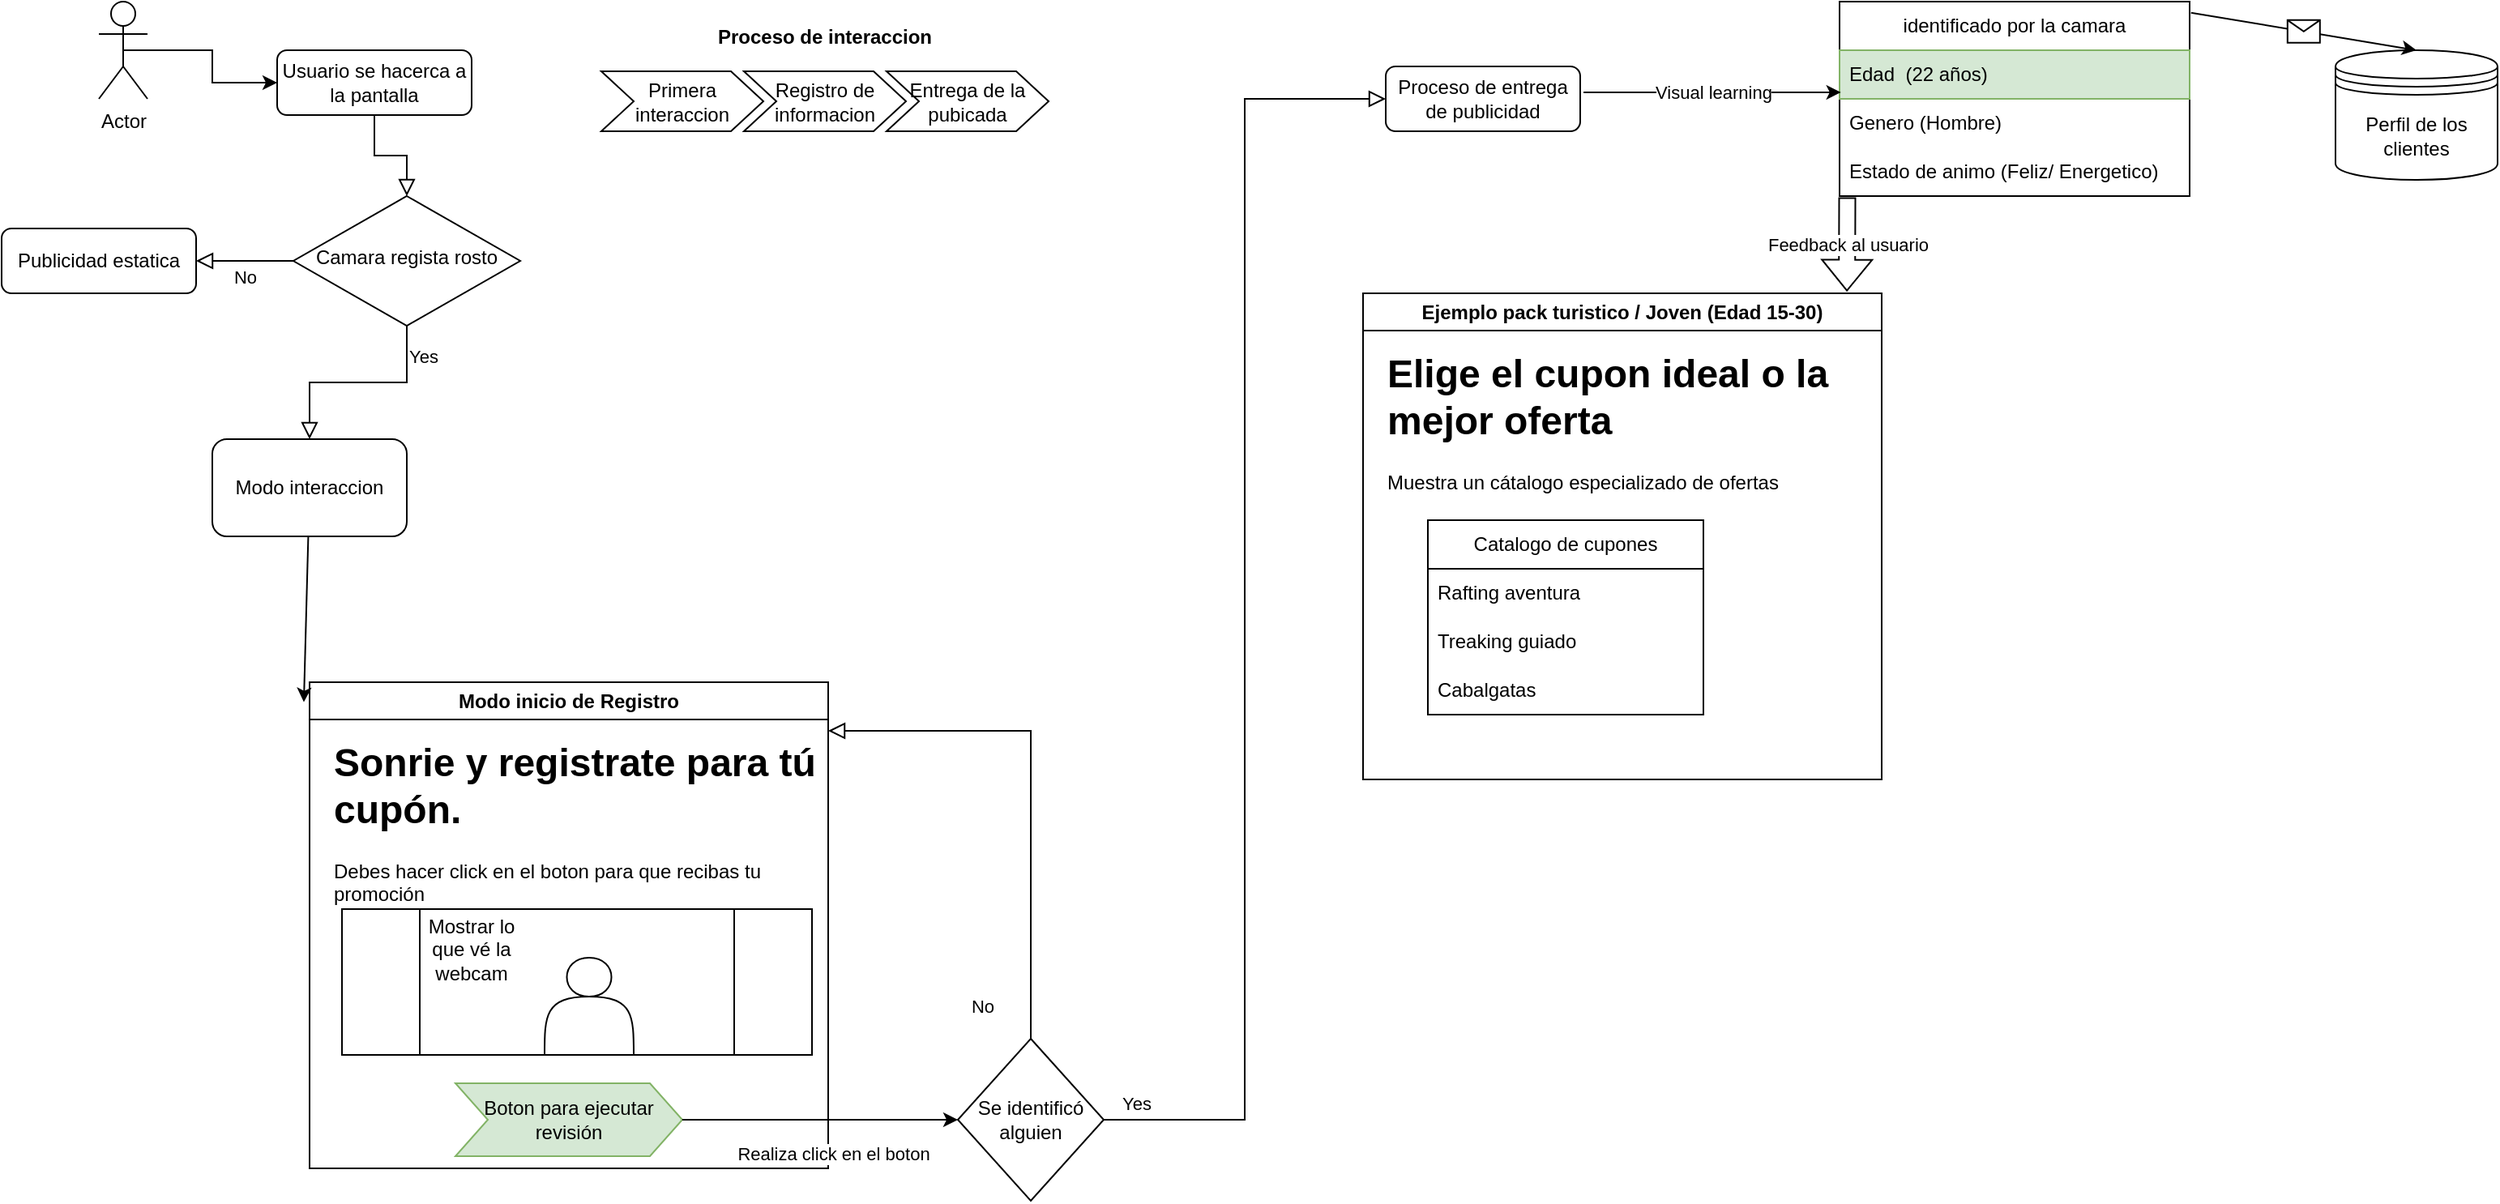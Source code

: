 <mxfile version="20.8.13" type="device"><diagram id="C5RBs43oDa-KdzZeNtuy" name="Page-1"><mxGraphModel dx="1267" dy="453" grid="1" gridSize="10" guides="1" tooltips="1" connect="1" arrows="1" fold="1" page="1" pageScale="1" pageWidth="827" pageHeight="1169" math="0" shadow="0"><root><mxCell id="WIyWlLk6GJQsqaUBKTNV-0"/><mxCell id="WIyWlLk6GJQsqaUBKTNV-1" parent="WIyWlLk6GJQsqaUBKTNV-0"/><mxCell id="WIyWlLk6GJQsqaUBKTNV-2" value="" style="rounded=0;html=1;jettySize=auto;orthogonalLoop=1;fontSize=11;endArrow=block;endFill=0;endSize=8;strokeWidth=1;shadow=0;labelBackgroundColor=none;edgeStyle=orthogonalEdgeStyle;" parent="WIyWlLk6GJQsqaUBKTNV-1" source="WIyWlLk6GJQsqaUBKTNV-3" target="WIyWlLk6GJQsqaUBKTNV-6" edge="1"><mxGeometry relative="1" as="geometry"/></mxCell><mxCell id="WIyWlLk6GJQsqaUBKTNV-3" value="Usuario se hacerca a la pantalla" style="rounded=1;whiteSpace=wrap;html=1;fontSize=12;glass=0;strokeWidth=1;shadow=0;" parent="WIyWlLk6GJQsqaUBKTNV-1" vertex="1"><mxGeometry x="-560" y="40" width="120" height="40" as="geometry"/></mxCell><mxCell id="WIyWlLk6GJQsqaUBKTNV-4" value="Yes" style="rounded=0;html=1;jettySize=auto;orthogonalLoop=1;fontSize=11;endArrow=block;endFill=0;endSize=8;strokeWidth=1;shadow=0;labelBackgroundColor=none;edgeStyle=orthogonalEdgeStyle;" parent="WIyWlLk6GJQsqaUBKTNV-1" source="WIyWlLk6GJQsqaUBKTNV-6" target="iWz4YRzY6Gp75o8E6zB9-2" edge="1"><mxGeometry x="-0.714" y="10" relative="1" as="geometry"><mxPoint as="offset"/><mxPoint x="-500" y="250" as="targetPoint"/></mxGeometry></mxCell><mxCell id="WIyWlLk6GJQsqaUBKTNV-5" value="No" style="edgeStyle=orthogonalEdgeStyle;rounded=0;html=1;jettySize=auto;orthogonalLoop=1;fontSize=11;endArrow=block;endFill=0;endSize=8;strokeWidth=1;shadow=0;labelBackgroundColor=none;" parent="WIyWlLk6GJQsqaUBKTNV-1" source="WIyWlLk6GJQsqaUBKTNV-6" target="WIyWlLk6GJQsqaUBKTNV-7" edge="1"><mxGeometry y="10" relative="1" as="geometry"><mxPoint as="offset"/></mxGeometry></mxCell><mxCell id="WIyWlLk6GJQsqaUBKTNV-6" value="Camara regista rosto" style="rhombus;whiteSpace=wrap;html=1;shadow=0;fontFamily=Helvetica;fontSize=12;align=center;strokeWidth=1;spacing=6;spacingTop=-4;" parent="WIyWlLk6GJQsqaUBKTNV-1" vertex="1"><mxGeometry x="-550" y="130" width="140" height="80" as="geometry"/></mxCell><mxCell id="WIyWlLk6GJQsqaUBKTNV-7" value="Publicidad estatica" style="rounded=1;whiteSpace=wrap;html=1;fontSize=12;glass=0;strokeWidth=1;shadow=0;" parent="WIyWlLk6GJQsqaUBKTNV-1" vertex="1"><mxGeometry x="-730" y="150" width="120" height="40" as="geometry"/></mxCell><mxCell id="iWz4YRzY6Gp75o8E6zB9-2" value="Modo interaccion" style="rounded=1;whiteSpace=wrap;html=1;" vertex="1" parent="WIyWlLk6GJQsqaUBKTNV-1"><mxGeometry x="-600" y="280" width="120" height="60" as="geometry"/></mxCell><mxCell id="iWz4YRzY6Gp75o8E6zB9-5" value="Modo inicio de Registro" style="swimlane;whiteSpace=wrap;html=1;" vertex="1" parent="WIyWlLk6GJQsqaUBKTNV-1"><mxGeometry x="-540" y="430" width="320" height="300" as="geometry"><mxRectangle x="120" y="420" width="140" height="30" as="alternateBounds"/></mxGeometry></mxCell><mxCell id="iWz4YRzY6Gp75o8E6zB9-3" value="&lt;h1&gt;&lt;span style=&quot;background-color: initial;&quot;&gt;Sonrie y registrate para tú cupón.&lt;/span&gt;&lt;/h1&gt;&lt;div&gt;&lt;span style=&quot;background-color: initial;&quot;&gt;Debes hacer click en el boton para que recibas tu promoción&lt;/span&gt;&lt;/div&gt;" style="text;html=1;strokeColor=none;fillColor=none;spacing=5;spacingTop=-20;whiteSpace=wrap;overflow=hidden;rounded=0;" vertex="1" parent="iWz4YRzY6Gp75o8E6zB9-5"><mxGeometry x="10" y="30" width="310" height="110" as="geometry"/></mxCell><mxCell id="iWz4YRzY6Gp75o8E6zB9-4" value="Boton para ejecutar revisión" style="shape=step;perimeter=stepPerimeter;whiteSpace=wrap;html=1;fixedSize=1;fillColor=#d5e8d4;strokeColor=#82b366;" vertex="1" parent="iWz4YRzY6Gp75o8E6zB9-5"><mxGeometry x="90" y="247.5" width="140" height="45" as="geometry"/></mxCell><mxCell id="iWz4YRzY6Gp75o8E6zB9-21" value="" style="shape=process;whiteSpace=wrap;html=1;backgroundOutline=1;size=0.167;" vertex="1" parent="iWz4YRzY6Gp75o8E6zB9-5"><mxGeometry x="20" y="140" width="290" height="90" as="geometry"/></mxCell><mxCell id="iWz4YRzY6Gp75o8E6zB9-26" value="Mostrar lo que vé la webcam" style="text;html=1;strokeColor=none;fillColor=none;align=center;verticalAlign=middle;whiteSpace=wrap;rounded=0;" vertex="1" parent="iWz4YRzY6Gp75o8E6zB9-5"><mxGeometry x="70" y="150" width="60" height="30" as="geometry"/></mxCell><mxCell id="iWz4YRzY6Gp75o8E6zB9-62" value="" style="shape=actor;whiteSpace=wrap;html=1;" vertex="1" parent="iWz4YRzY6Gp75o8E6zB9-5"><mxGeometry x="145" y="170" width="55" height="60" as="geometry"/></mxCell><mxCell id="iWz4YRzY6Gp75o8E6zB9-7" value="" style="endArrow=classic;html=1;rounded=0;entryX=-0.011;entryY=0.041;entryDx=0;entryDy=0;entryPerimeter=0;" edge="1" parent="WIyWlLk6GJQsqaUBKTNV-1" source="iWz4YRzY6Gp75o8E6zB9-2" target="iWz4YRzY6Gp75o8E6zB9-5"><mxGeometry width="50" height="50" relative="1" as="geometry"><mxPoint x="-410" y="350" as="sourcePoint"/><mxPoint x="-406" y="310" as="targetPoint"/></mxGeometry></mxCell><mxCell id="iWz4YRzY6Gp75o8E6zB9-17" value="identificado por la camara" style="swimlane;fontStyle=0;childLayout=stackLayout;horizontal=1;startSize=30;horizontalStack=0;resizeParent=1;resizeParentMax=0;resizeLast=0;collapsible=1;marginBottom=0;whiteSpace=wrap;html=1;" vertex="1" parent="WIyWlLk6GJQsqaUBKTNV-1"><mxGeometry x="404" y="10" width="216" height="120" as="geometry"/></mxCell><mxCell id="iWz4YRzY6Gp75o8E6zB9-18" value="Edad&amp;nbsp; (22 años)" style="text;strokeColor=#82b366;fillColor=#d5e8d4;align=left;verticalAlign=middle;spacingLeft=4;spacingRight=4;overflow=hidden;points=[[0,0.5],[1,0.5]];portConstraint=eastwest;rotatable=0;whiteSpace=wrap;html=1;" vertex="1" parent="iWz4YRzY6Gp75o8E6zB9-17"><mxGeometry y="30" width="216" height="30" as="geometry"/></mxCell><mxCell id="iWz4YRzY6Gp75o8E6zB9-19" value="Genero (Hombre)" style="text;strokeColor=none;fillColor=none;align=left;verticalAlign=middle;spacingLeft=4;spacingRight=4;overflow=hidden;points=[[0,0.5],[1,0.5]];portConstraint=eastwest;rotatable=0;whiteSpace=wrap;html=1;" vertex="1" parent="iWz4YRzY6Gp75o8E6zB9-17"><mxGeometry y="60" width="216" height="30" as="geometry"/></mxCell><mxCell id="iWz4YRzY6Gp75o8E6zB9-20" value="Estado de animo (Feliz/ Energetico)" style="text;strokeColor=none;fillColor=none;align=left;verticalAlign=middle;spacingLeft=4;spacingRight=4;overflow=hidden;points=[[0,0.5],[1,0.5]];portConstraint=eastwest;rotatable=0;whiteSpace=wrap;html=1;" vertex="1" parent="iWz4YRzY6Gp75o8E6zB9-17"><mxGeometry y="90" width="216" height="30" as="geometry"/></mxCell><mxCell id="iWz4YRzY6Gp75o8E6zB9-24" value="" style="endArrow=classic;html=1;rounded=0;entryX=0.004;entryY=-0.135;entryDx=0;entryDy=0;entryPerimeter=0;exitX=1.017;exitY=0.4;exitDx=0;exitDy=0;exitPerimeter=0;" edge="1" parent="WIyWlLk6GJQsqaUBKTNV-1" source="iWz4YRzY6Gp75o8E6zB9-34" target="iWz4YRzY6Gp75o8E6zB9-19"><mxGeometry relative="1" as="geometry"><mxPoint x="214" y="200" as="sourcePoint"/><mxPoint x="324" y="440" as="targetPoint"/><Array as="points"/></mxGeometry></mxCell><mxCell id="iWz4YRzY6Gp75o8E6zB9-25" value="Visual learning" style="edgeLabel;resizable=0;html=1;align=center;verticalAlign=middle;" connectable="0" vertex="1" parent="iWz4YRzY6Gp75o8E6zB9-24"><mxGeometry relative="1" as="geometry"/></mxCell><mxCell id="iWz4YRzY6Gp75o8E6zB9-29" value="Se identificó alguien" style="rhombus;whiteSpace=wrap;html=1;" vertex="1" parent="WIyWlLk6GJQsqaUBKTNV-1"><mxGeometry x="-140" y="650" width="90" height="100" as="geometry"/></mxCell><mxCell id="iWz4YRzY6Gp75o8E6zB9-34" value="Proceso de entrega de publicidad" style="rounded=1;whiteSpace=wrap;html=1;" vertex="1" parent="WIyWlLk6GJQsqaUBKTNV-1"><mxGeometry x="124" y="50" width="120" height="40" as="geometry"/></mxCell><mxCell id="iWz4YRzY6Gp75o8E6zB9-37" value="No" style="edgeStyle=orthogonalEdgeStyle;rounded=0;html=1;jettySize=auto;orthogonalLoop=1;fontSize=11;endArrow=block;endFill=0;endSize=8;strokeWidth=1;shadow=0;labelBackgroundColor=none;entryX=1;entryY=0;entryDx=0;entryDy=0;exitX=0.5;exitY=0;exitDx=0;exitDy=0;" edge="1" parent="WIyWlLk6GJQsqaUBKTNV-1" source="iWz4YRzY6Gp75o8E6zB9-29" target="iWz4YRzY6Gp75o8E6zB9-3"><mxGeometry x="-0.873" y="30" relative="1" as="geometry"><mxPoint as="offset"/><mxPoint x="-540" y="180" as="sourcePoint"/><mxPoint x="-600" y="180" as="targetPoint"/><Array as="points"><mxPoint x="-95" y="460"/></Array></mxGeometry></mxCell><mxCell id="iWz4YRzY6Gp75o8E6zB9-47" value="Ejemplo pack turistico / Joven (Edad 15-30)" style="swimlane;whiteSpace=wrap;html=1;" vertex="1" parent="WIyWlLk6GJQsqaUBKTNV-1"><mxGeometry x="110" y="190" width="320" height="300" as="geometry"><mxRectangle x="120" y="420" width="140" height="30" as="alternateBounds"/></mxGeometry></mxCell><mxCell id="iWz4YRzY6Gp75o8E6zB9-48" value="&lt;h1&gt;Elige el cupon ideal o la mejor oferta&lt;br&gt;&lt;/h1&gt;&lt;div&gt;&lt;span style=&quot;background-color: initial;&quot;&gt;Muestra un cátalogo especializado de ofertas&lt;/span&gt;&lt;/div&gt;" style="text;html=1;strokeColor=none;fillColor=none;spacing=5;spacingTop=-20;whiteSpace=wrap;overflow=hidden;rounded=0;" vertex="1" parent="iWz4YRzY6Gp75o8E6zB9-47"><mxGeometry x="10" y="30" width="290" height="100" as="geometry"/></mxCell><mxCell id="iWz4YRzY6Gp75o8E6zB9-58" value="Catalogo de cupones" style="swimlane;fontStyle=0;childLayout=stackLayout;horizontal=1;startSize=30;horizontalStack=0;resizeParent=1;resizeParentMax=0;resizeLast=0;collapsible=1;marginBottom=0;whiteSpace=wrap;html=1;" vertex="1" parent="iWz4YRzY6Gp75o8E6zB9-47"><mxGeometry x="40" y="140" width="170" height="120" as="geometry"/></mxCell><mxCell id="iWz4YRzY6Gp75o8E6zB9-59" value="Rafting aventura" style="text;strokeColor=none;fillColor=none;align=left;verticalAlign=middle;spacingLeft=4;spacingRight=4;overflow=hidden;points=[[0,0.5],[1,0.5]];portConstraint=eastwest;rotatable=0;whiteSpace=wrap;html=1;" vertex="1" parent="iWz4YRzY6Gp75o8E6zB9-58"><mxGeometry y="30" width="170" height="30" as="geometry"/></mxCell><mxCell id="iWz4YRzY6Gp75o8E6zB9-60" value="Treaking guiado" style="text;strokeColor=none;fillColor=none;align=left;verticalAlign=middle;spacingLeft=4;spacingRight=4;overflow=hidden;points=[[0,0.5],[1,0.5]];portConstraint=eastwest;rotatable=0;whiteSpace=wrap;html=1;" vertex="1" parent="iWz4YRzY6Gp75o8E6zB9-58"><mxGeometry y="60" width="170" height="30" as="geometry"/></mxCell><mxCell id="iWz4YRzY6Gp75o8E6zB9-61" value="Cabalgatas" style="text;strokeColor=none;fillColor=none;align=left;verticalAlign=middle;spacingLeft=4;spacingRight=4;overflow=hidden;points=[[0,0.5],[1,0.5]];portConstraint=eastwest;rotatable=0;whiteSpace=wrap;html=1;" vertex="1" parent="iWz4YRzY6Gp75o8E6zB9-58"><mxGeometry y="90" width="170" height="30" as="geometry"/></mxCell><mxCell id="iWz4YRzY6Gp75o8E6zB9-64" value="Perfil de los clientes" style="shape=datastore;whiteSpace=wrap;html=1;" vertex="1" parent="WIyWlLk6GJQsqaUBKTNV-1"><mxGeometry x="710" y="40" width="100" height="80" as="geometry"/></mxCell><mxCell id="iWz4YRzY6Gp75o8E6zB9-65" value="" style="endArrow=classic;html=1;rounded=0;entryX=0.5;entryY=0;entryDx=0;entryDy=0;exitX=1.004;exitY=0.057;exitDx=0;exitDy=0;exitPerimeter=0;" edge="1" parent="WIyWlLk6GJQsqaUBKTNV-1" source="iWz4YRzY6Gp75o8E6zB9-17" target="iWz4YRzY6Gp75o8E6zB9-64"><mxGeometry relative="1" as="geometry"><mxPoint x="624" y="70" as="sourcePoint"/><mxPoint x="-36" y="240" as="targetPoint"/></mxGeometry></mxCell><mxCell id="iWz4YRzY6Gp75o8E6zB9-66" value="" style="shape=message;html=1;outlineConnect=0;" vertex="1" parent="iWz4YRzY6Gp75o8E6zB9-65"><mxGeometry width="20" height="14" relative="1" as="geometry"><mxPoint x="-10" y="-7" as="offset"/></mxGeometry></mxCell><mxCell id="iWz4YRzY6Gp75o8E6zB9-71" style="edgeStyle=orthogonalEdgeStyle;rounded=0;orthogonalLoop=1;jettySize=auto;html=1;exitX=0.5;exitY=0.5;exitDx=0;exitDy=0;exitPerimeter=0;" edge="1" parent="WIyWlLk6GJQsqaUBKTNV-1" source="iWz4YRzY6Gp75o8E6zB9-69" target="WIyWlLk6GJQsqaUBKTNV-3"><mxGeometry relative="1" as="geometry"/></mxCell><mxCell id="iWz4YRzY6Gp75o8E6zB9-69" value="Actor" style="shape=umlActor;verticalLabelPosition=bottom;verticalAlign=top;html=1;outlineConnect=0;" vertex="1" parent="WIyWlLk6GJQsqaUBKTNV-1"><mxGeometry x="-670" y="10" width="30" height="60" as="geometry"/></mxCell><mxCell id="iWz4YRzY6Gp75o8E6zB9-74" value="Proceso de interaccion" style="swimlane;childLayout=stackLayout;horizontal=1;fillColor=none;horizontalStack=1;resizeParent=1;resizeParentMax=0;resizeLast=0;collapsible=0;strokeColor=none;stackBorder=10;stackSpacing=-12;resizable=1;align=center;points=[];whiteSpace=wrap;html=1;" vertex="1" parent="WIyWlLk6GJQsqaUBKTNV-1"><mxGeometry x="-370" y="20" width="296" height="80" as="geometry"/></mxCell><mxCell id="iWz4YRzY6Gp75o8E6zB9-75" value="Primera interaccion" style="shape=step;perimeter=stepPerimeter;fixedSize=1;points=[];whiteSpace=wrap;html=1;" vertex="1" parent="iWz4YRzY6Gp75o8E6zB9-74"><mxGeometry x="10" y="33" width="100" height="37" as="geometry"/></mxCell><mxCell id="iWz4YRzY6Gp75o8E6zB9-76" value="Registro de informacion" style="shape=step;perimeter=stepPerimeter;fixedSize=1;points=[];whiteSpace=wrap;html=1;" vertex="1" parent="iWz4YRzY6Gp75o8E6zB9-74"><mxGeometry x="98" y="33" width="100" height="37" as="geometry"/></mxCell><mxCell id="iWz4YRzY6Gp75o8E6zB9-77" value="Entrega de la pubicada" style="shape=step;perimeter=stepPerimeter;fixedSize=1;points=[];whiteSpace=wrap;html=1;" vertex="1" parent="iWz4YRzY6Gp75o8E6zB9-74"><mxGeometry x="186" y="33" width="100" height="37" as="geometry"/></mxCell><mxCell id="iWz4YRzY6Gp75o8E6zB9-27" value="" style="endArrow=classic;html=1;rounded=0;entryX=0;entryY=0.5;entryDx=0;entryDy=0;exitX=1;exitY=0.5;exitDx=0;exitDy=0;" edge="1" parent="WIyWlLk6GJQsqaUBKTNV-1" source="iWz4YRzY6Gp75o8E6zB9-4" target="iWz4YRzY6Gp75o8E6zB9-29"><mxGeometry relative="1" as="geometry"><mxPoint x="-240" y="700" as="sourcePoint"/><mxPoint x="-50" y="700" as="targetPoint"/></mxGeometry></mxCell><mxCell id="iWz4YRzY6Gp75o8E6zB9-28" value="Realiza click en el boton" style="edgeLabel;resizable=0;html=1;align=center;verticalAlign=middle;" connectable="0" vertex="1" parent="iWz4YRzY6Gp75o8E6zB9-27"><mxGeometry relative="1" as="geometry"><mxPoint x="8" y="21" as="offset"/></mxGeometry></mxCell><mxCell id="iWz4YRzY6Gp75o8E6zB9-79" value="Yes" style="rounded=0;html=1;jettySize=auto;orthogonalLoop=1;fontSize=11;endArrow=block;endFill=0;endSize=8;strokeWidth=1;shadow=0;labelBackgroundColor=none;edgeStyle=orthogonalEdgeStyle;exitX=1;exitY=0.5;exitDx=0;exitDy=0;entryX=0;entryY=0.5;entryDx=0;entryDy=0;" edge="1" parent="WIyWlLk6GJQsqaUBKTNV-1" source="iWz4YRzY6Gp75o8E6zB9-29" target="iWz4YRzY6Gp75o8E6zB9-34"><mxGeometry x="-0.95" y="10" relative="1" as="geometry"><mxPoint as="offset"/><mxPoint x="100" y="460" as="sourcePoint"/><mxPoint x="40" y="530" as="targetPoint"/></mxGeometry></mxCell><mxCell id="iWz4YRzY6Gp75o8E6zB9-80" value="Feedback al usuario" style="shape=flexArrow;endArrow=classic;html=1;rounded=0;exitX=0.022;exitY=1.026;exitDx=0;exitDy=0;exitPerimeter=0;entryX=0.933;entryY=-0.004;entryDx=0;entryDy=0;entryPerimeter=0;" edge="1" parent="WIyWlLk6GJQsqaUBKTNV-1" source="iWz4YRzY6Gp75o8E6zB9-20" target="iWz4YRzY6Gp75o8E6zB9-47"><mxGeometry width="50" height="50" relative="1" as="geometry"><mxPoint x="460" y="180" as="sourcePoint"/><mxPoint x="510" y="130" as="targetPoint"/></mxGeometry></mxCell></root></mxGraphModel></diagram></mxfile>